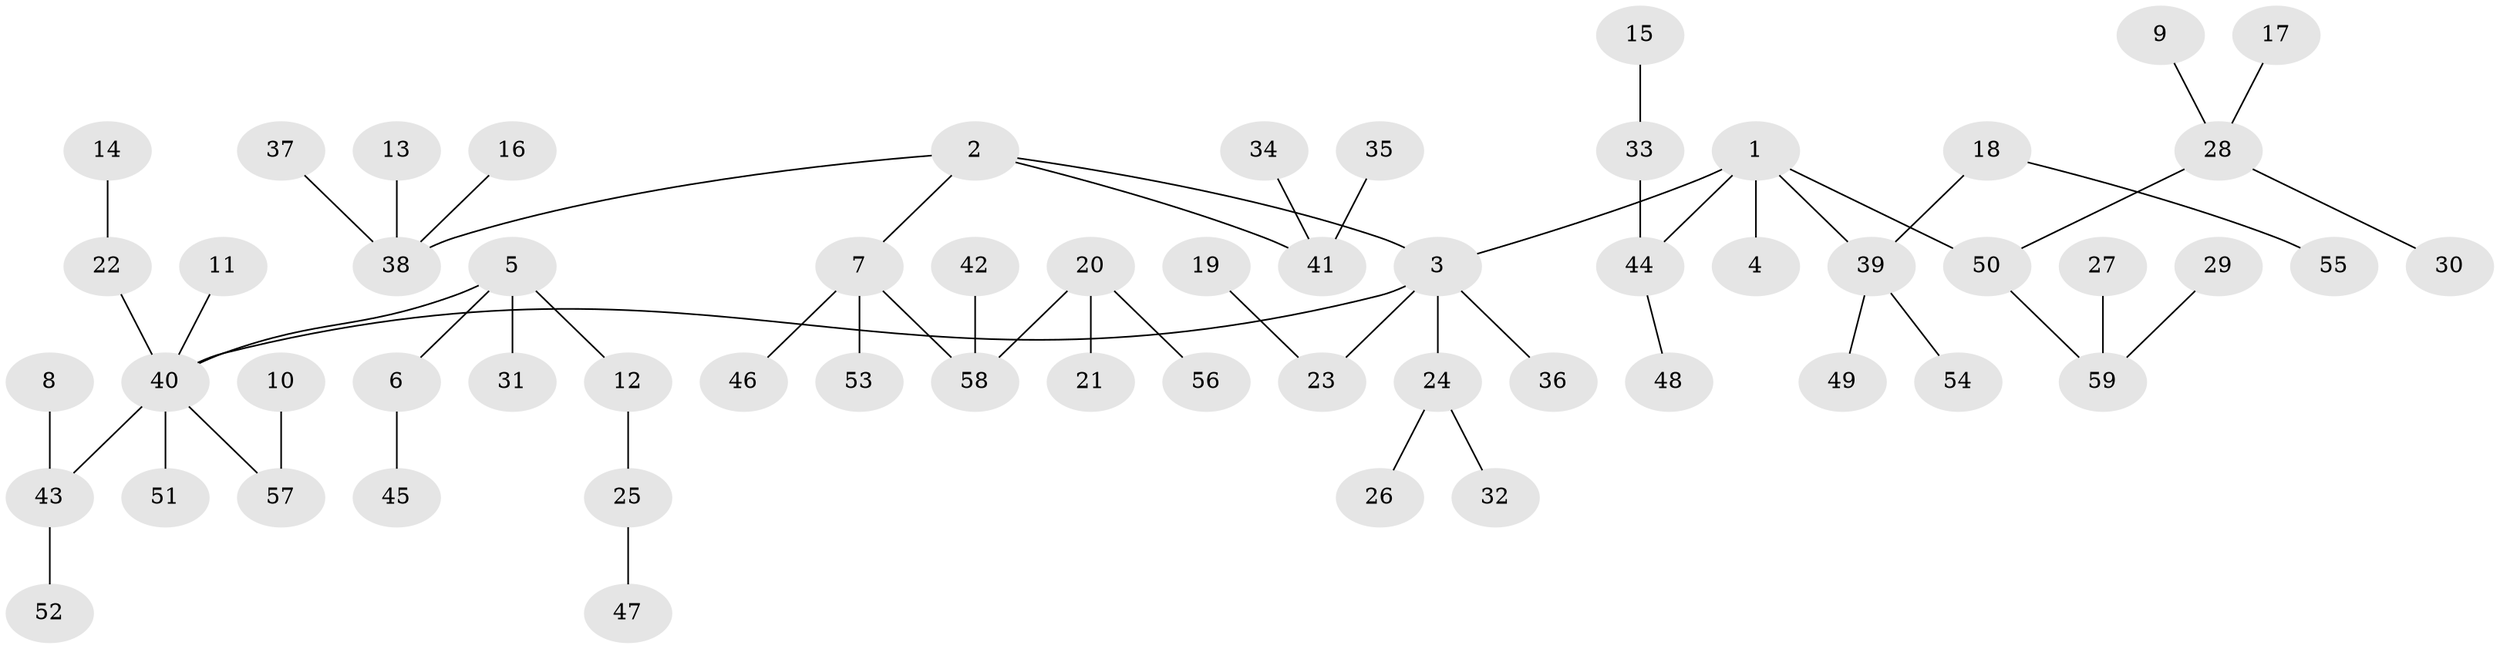 // original degree distribution, {8: 0.008547008547008548, 4: 0.1111111111111111, 5: 0.05982905982905983, 2: 0.23076923076923078, 1: 0.5299145299145299, 3: 0.05982905982905983}
// Generated by graph-tools (version 1.1) at 2025/02/03/09/25 03:02:25]
// undirected, 59 vertices, 58 edges
graph export_dot {
graph [start="1"]
  node [color=gray90,style=filled];
  1;
  2;
  3;
  4;
  5;
  6;
  7;
  8;
  9;
  10;
  11;
  12;
  13;
  14;
  15;
  16;
  17;
  18;
  19;
  20;
  21;
  22;
  23;
  24;
  25;
  26;
  27;
  28;
  29;
  30;
  31;
  32;
  33;
  34;
  35;
  36;
  37;
  38;
  39;
  40;
  41;
  42;
  43;
  44;
  45;
  46;
  47;
  48;
  49;
  50;
  51;
  52;
  53;
  54;
  55;
  56;
  57;
  58;
  59;
  1 -- 3 [weight=1.0];
  1 -- 4 [weight=1.0];
  1 -- 39 [weight=1.0];
  1 -- 44 [weight=1.0];
  1 -- 50 [weight=1.0];
  2 -- 3 [weight=1.0];
  2 -- 7 [weight=1.0];
  2 -- 38 [weight=1.0];
  2 -- 41 [weight=1.0];
  3 -- 23 [weight=1.0];
  3 -- 24 [weight=1.0];
  3 -- 36 [weight=1.0];
  3 -- 40 [weight=1.0];
  5 -- 6 [weight=1.0];
  5 -- 12 [weight=1.0];
  5 -- 31 [weight=1.0];
  5 -- 40 [weight=1.0];
  6 -- 45 [weight=1.0];
  7 -- 46 [weight=1.0];
  7 -- 53 [weight=1.0];
  7 -- 58 [weight=1.0];
  8 -- 43 [weight=1.0];
  9 -- 28 [weight=1.0];
  10 -- 57 [weight=1.0];
  11 -- 40 [weight=1.0];
  12 -- 25 [weight=1.0];
  13 -- 38 [weight=1.0];
  14 -- 22 [weight=1.0];
  15 -- 33 [weight=1.0];
  16 -- 38 [weight=1.0];
  17 -- 28 [weight=1.0];
  18 -- 39 [weight=1.0];
  18 -- 55 [weight=1.0];
  19 -- 23 [weight=1.0];
  20 -- 21 [weight=1.0];
  20 -- 56 [weight=1.0];
  20 -- 58 [weight=1.0];
  22 -- 40 [weight=1.0];
  24 -- 26 [weight=1.0];
  24 -- 32 [weight=1.0];
  25 -- 47 [weight=1.0];
  27 -- 59 [weight=1.0];
  28 -- 30 [weight=1.0];
  28 -- 50 [weight=1.0];
  29 -- 59 [weight=1.0];
  33 -- 44 [weight=1.0];
  34 -- 41 [weight=1.0];
  35 -- 41 [weight=1.0];
  37 -- 38 [weight=1.0];
  39 -- 49 [weight=1.0];
  39 -- 54 [weight=1.0];
  40 -- 43 [weight=1.0];
  40 -- 51 [weight=1.0];
  40 -- 57 [weight=1.0];
  42 -- 58 [weight=1.0];
  43 -- 52 [weight=1.0];
  44 -- 48 [weight=1.0];
  50 -- 59 [weight=1.0];
}
